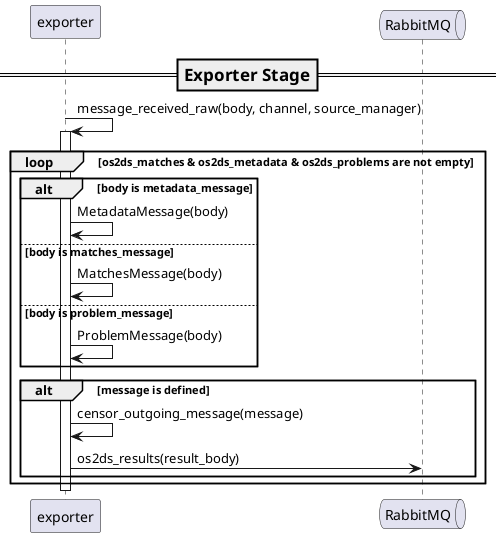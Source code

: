 @startuml
participant exporter
queue RabbitMQ as mq


=== Exporter Stage ==

exporter -> exporter : message_received_raw(body, channel, source_manager)
activate exporter
        loop os2ds_matches & os2ds_metadata & os2ds_problems are not empty
                alt body is metadata_message
                        exporter -> exporter : MetadataMessage(body)
                else body is matches_message
                        exporter -> exporter : MatchesMessage(body)
                else body is problem_message
                        exporter -> exporter : ProblemMessage(body)
                end

                alt message is defined
                        exporter -> exporter : censor_outgoing_message(message) 
                        exporter -> mq : os2ds_results(result_body)
                end
        end
deactivate exporter

@enduml
